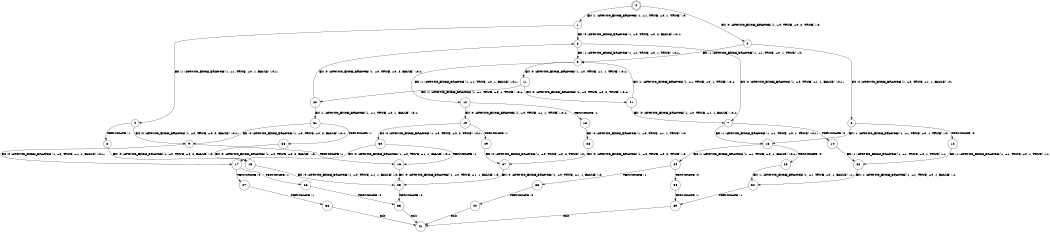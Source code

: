 digraph BCG {
size = "7, 10.5";
center = TRUE;
node [shape = circle];
0 [peripheries = 2];
0 -> 1 [label = "EX !1 !ATOMIC_EXCH_BRANCH (1, +1, TRUE, +0, 1, TRUE) !:0:"];
0 -> 2 [label = "EX !0 !ATOMIC_EXCH_BRANCH (1, +0, TRUE, +0, 2, TRUE) !:0:"];
1 -> 3 [label = "EX !0 !ATOMIC_EXCH_BRANCH (1, +0, TRUE, +0, 2, FALSE) !:0:1:"];
1 -> 4 [label = "EX !1 !ATOMIC_EXCH_BRANCH (1, +1, TRUE, +0, 1, FALSE) !:0:1:"];
2 -> 5 [label = "EX !1 !ATOMIC_EXCH_BRANCH (1, +1, TRUE, +0, 1, TRUE) !:0:"];
2 -> 6 [label = "EX !0 !ATOMIC_EXCH_BRANCH (1, +0, TRUE, +1, 1, FALSE) !:0:"];
3 -> 5 [label = "EX !1 !ATOMIC_EXCH_BRANCH (1, +1, TRUE, +0, 1, TRUE) !:0:1:"];
3 -> 7 [label = "EX !0 !ATOMIC_EXCH_BRANCH (1, +0, TRUE, +1, 1, FALSE) !:0:1:"];
4 -> 8 [label = "TERMINATE !1"];
4 -> 9 [label = "EX !0 !ATOMIC_EXCH_BRANCH (1, +0, TRUE, +0, 2, FALSE) !:0:1:"];
5 -> 10 [label = "EX !1 !ATOMIC_EXCH_BRANCH (1, +1, TRUE, +0, 1, FALSE) !:0:1:"];
5 -> 11 [label = "EX !0 !ATOMIC_EXCH_BRANCH (1, +0, TRUE, +1, 1, TRUE) !:0:1:"];
6 -> 12 [label = "TERMINATE !0"];
6 -> 13 [label = "EX !1 !ATOMIC_EXCH_BRANCH (1, +1, TRUE, +0, 1, TRUE) !:0:"];
7 -> 14 [label = "TERMINATE !0"];
7 -> 13 [label = "EX !1 !ATOMIC_EXCH_BRANCH (1, +1, TRUE, +0, 1, TRUE) !:0:1:"];
8 -> 15 [label = "EX !0 !ATOMIC_EXCH_BRANCH (1, +0, TRUE, +0, 2, FALSE) !:0:"];
9 -> 16 [label = "TERMINATE !1"];
9 -> 17 [label = "EX !0 !ATOMIC_EXCH_BRANCH (1, +0, TRUE, +1, 1, FALSE) !:0:1:"];
10 -> 18 [label = "TERMINATE !1"];
10 -> 19 [label = "EX !0 !ATOMIC_EXCH_BRANCH (1, +0, TRUE, +1, 1, TRUE) !:0:1:"];
11 -> 20 [label = "EX !1 !ATOMIC_EXCH_BRANCH (1, +1, TRUE, +0, 1, TRUE) !:0:1:"];
11 -> 21 [label = "EX !0 !ATOMIC_EXCH_BRANCH (1, +0, TRUE, +0, 2, TRUE) !:0:1:"];
12 -> 22 [label = "EX !1 !ATOMIC_EXCH_BRANCH (1, +1, TRUE, +0, 1, TRUE) !:1:"];
13 -> 23 [label = "TERMINATE !0"];
13 -> 24 [label = "EX !1 !ATOMIC_EXCH_BRANCH (1, +1, TRUE, +0, 1, FALSE) !:0:1:"];
14 -> 22 [label = "EX !1 !ATOMIC_EXCH_BRANCH (1, +1, TRUE, +0, 1, TRUE) !:1:"];
15 -> 25 [label = "EX !0 !ATOMIC_EXCH_BRANCH (1, +0, TRUE, +1, 1, FALSE) !:0:"];
16 -> 25 [label = "EX !0 !ATOMIC_EXCH_BRANCH (1, +0, TRUE, +1, 1, FALSE) !:0:"];
17 -> 26 [label = "TERMINATE !1"];
17 -> 27 [label = "TERMINATE !0"];
18 -> 28 [label = "EX !0 !ATOMIC_EXCH_BRANCH (1, +0, TRUE, +1, 1, TRUE) !:0:"];
19 -> 29 [label = "TERMINATE !1"];
19 -> 30 [label = "EX !0 !ATOMIC_EXCH_BRANCH (1, +0, TRUE, +0, 2, TRUE) !:0:1:"];
20 -> 31 [label = "EX !1 !ATOMIC_EXCH_BRANCH (1, +1, TRUE, +0, 1, FALSE) !:0:1:"];
20 -> 3 [label = "EX !0 !ATOMIC_EXCH_BRANCH (1, +0, TRUE, +0, 2, FALSE) !:0:1:"];
21 -> 5 [label = "EX !1 !ATOMIC_EXCH_BRANCH (1, +1, TRUE, +0, 1, TRUE) !:0:1:"];
21 -> 7 [label = "EX !0 !ATOMIC_EXCH_BRANCH (1, +0, TRUE, +1, 1, FALSE) !:0:1:"];
22 -> 32 [label = "EX !1 !ATOMIC_EXCH_BRANCH (1, +1, TRUE, +0, 1, FALSE) !:1:"];
23 -> 32 [label = "EX !1 !ATOMIC_EXCH_BRANCH (1, +1, TRUE, +0, 1, FALSE) !:1:"];
24 -> 33 [label = "TERMINATE !1"];
24 -> 34 [label = "TERMINATE !0"];
25 -> 35 [label = "TERMINATE !0"];
26 -> 35 [label = "TERMINATE !0"];
27 -> 36 [label = "TERMINATE !1"];
28 -> 37 [label = "EX !0 !ATOMIC_EXCH_BRANCH (1, +0, TRUE, +0, 2, TRUE) !:0:"];
29 -> 37 [label = "EX !0 !ATOMIC_EXCH_BRANCH (1, +0, TRUE, +0, 2, TRUE) !:0:"];
30 -> 16 [label = "TERMINATE !1"];
30 -> 17 [label = "EX !0 !ATOMIC_EXCH_BRANCH (1, +0, TRUE, +1, 1, FALSE) !:0:1:"];
31 -> 38 [label = "TERMINATE !1"];
31 -> 9 [label = "EX !0 !ATOMIC_EXCH_BRANCH (1, +0, TRUE, +0, 2, FALSE) !:0:1:"];
32 -> 39 [label = "TERMINATE !1"];
33 -> 40 [label = "TERMINATE !0"];
34 -> 39 [label = "TERMINATE !1"];
35 -> 41 [label = "exit"];
36 -> 41 [label = "exit"];
37 -> 25 [label = "EX !0 !ATOMIC_EXCH_BRANCH (1, +0, TRUE, +1, 1, FALSE) !:0:"];
38 -> 15 [label = "EX !0 !ATOMIC_EXCH_BRANCH (1, +0, TRUE, +0, 2, FALSE) !:0:"];
39 -> 41 [label = "exit"];
40 -> 41 [label = "exit"];
}
